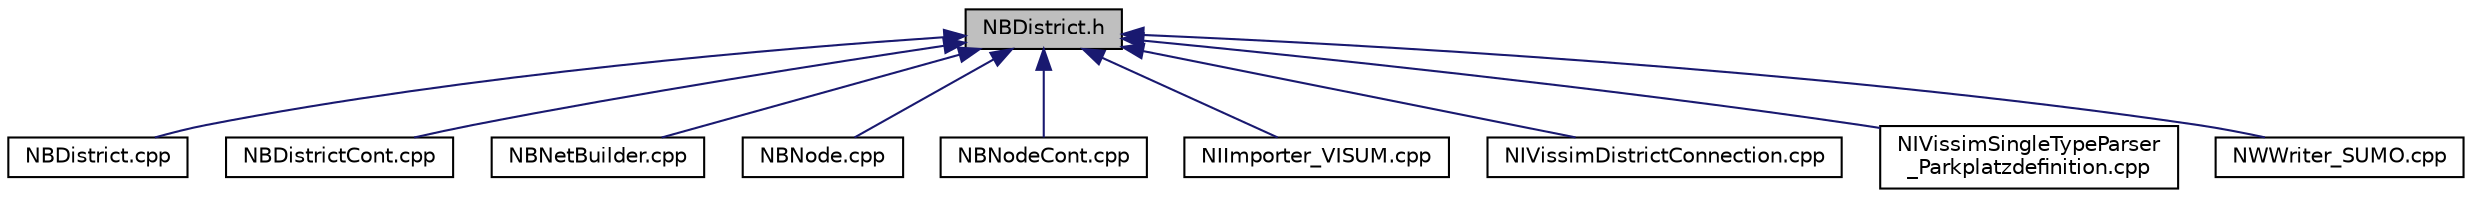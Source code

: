 digraph "NBDistrict.h"
{
  edge [fontname="Helvetica",fontsize="10",labelfontname="Helvetica",labelfontsize="10"];
  node [fontname="Helvetica",fontsize="10",shape=record];
  Node16 [label="NBDistrict.h",height=0.2,width=0.4,color="black", fillcolor="grey75", style="filled", fontcolor="black"];
  Node16 -> Node17 [dir="back",color="midnightblue",fontsize="10",style="solid",fontname="Helvetica"];
  Node17 [label="NBDistrict.cpp",height=0.2,width=0.4,color="black", fillcolor="white", style="filled",URL="$d8/d5a/_n_b_district_8cpp.html"];
  Node16 -> Node18 [dir="back",color="midnightblue",fontsize="10",style="solid",fontname="Helvetica"];
  Node18 [label="NBDistrictCont.cpp",height=0.2,width=0.4,color="black", fillcolor="white", style="filled",URL="$d5/dc0/_n_b_district_cont_8cpp.html"];
  Node16 -> Node19 [dir="back",color="midnightblue",fontsize="10",style="solid",fontname="Helvetica"];
  Node19 [label="NBNetBuilder.cpp",height=0.2,width=0.4,color="black", fillcolor="white", style="filled",URL="$dc/db8/_n_b_net_builder_8cpp.html"];
  Node16 -> Node20 [dir="back",color="midnightblue",fontsize="10",style="solid",fontname="Helvetica"];
  Node20 [label="NBNode.cpp",height=0.2,width=0.4,color="black", fillcolor="white", style="filled",URL="$d4/d41/_n_b_node_8cpp.html"];
  Node16 -> Node21 [dir="back",color="midnightblue",fontsize="10",style="solid",fontname="Helvetica"];
  Node21 [label="NBNodeCont.cpp",height=0.2,width=0.4,color="black", fillcolor="white", style="filled",URL="$dd/d69/_n_b_node_cont_8cpp.html"];
  Node16 -> Node22 [dir="back",color="midnightblue",fontsize="10",style="solid",fontname="Helvetica"];
  Node22 [label="NIImporter_VISUM.cpp",height=0.2,width=0.4,color="black", fillcolor="white", style="filled",URL="$de/d0e/_n_i_importer___v_i_s_u_m_8cpp.html"];
  Node16 -> Node23 [dir="back",color="midnightblue",fontsize="10",style="solid",fontname="Helvetica"];
  Node23 [label="NIVissimDistrictConnection.cpp",height=0.2,width=0.4,color="black", fillcolor="white", style="filled",URL="$d5/dda/_n_i_vissim_district_connection_8cpp.html"];
  Node16 -> Node24 [dir="back",color="midnightblue",fontsize="10",style="solid",fontname="Helvetica"];
  Node24 [label="NIVissimSingleTypeParser\l_Parkplatzdefinition.cpp",height=0.2,width=0.4,color="black", fillcolor="white", style="filled",URL="$d4/d0d/_n_i_vissim_single_type_parser___parkplatzdefinition_8cpp.html"];
  Node16 -> Node25 [dir="back",color="midnightblue",fontsize="10",style="solid",fontname="Helvetica"];
  Node25 [label="NWWriter_SUMO.cpp",height=0.2,width=0.4,color="black", fillcolor="white", style="filled",URL="$d1/d9d/_n_w_writer___s_u_m_o_8cpp.html"];
}
